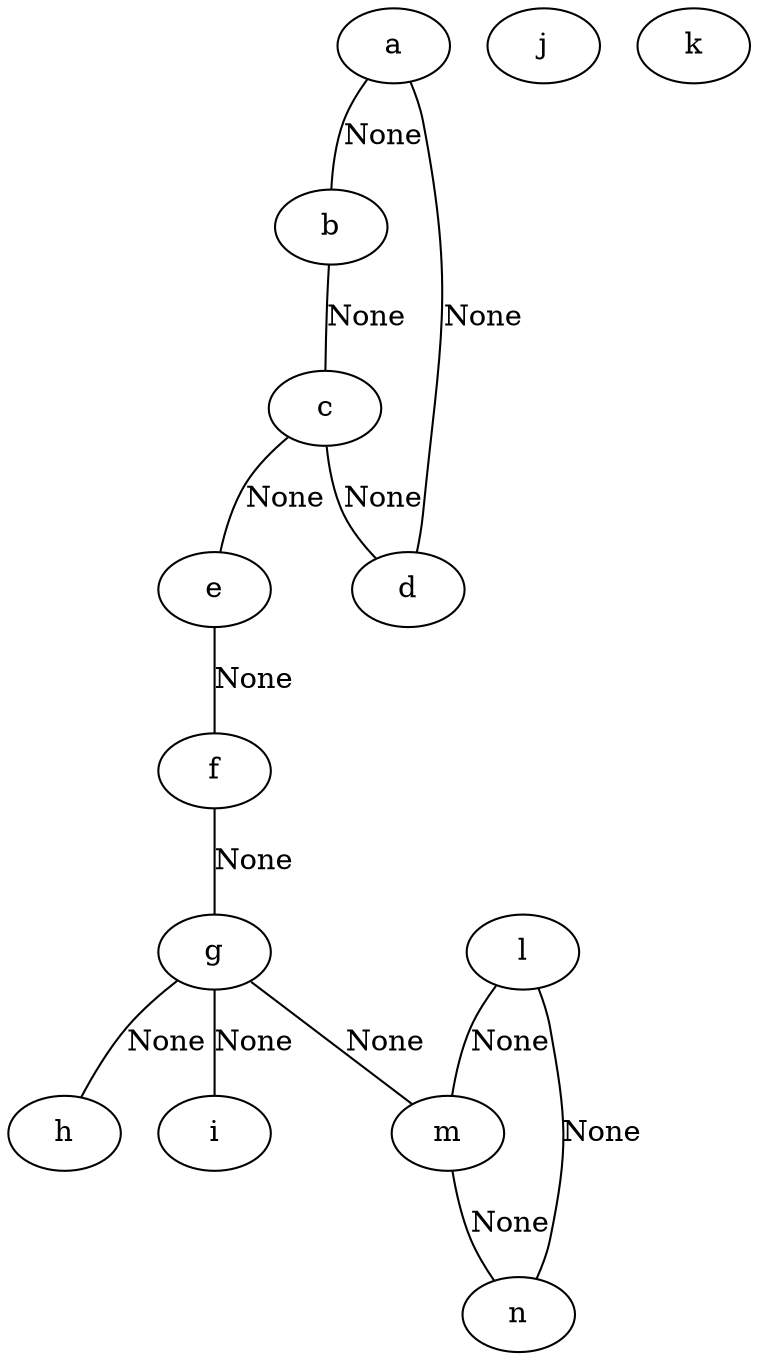 graph graphe { 
	a;
	b;
	c;
	d;
	e;
	f;
	g;
	h;
	i;
	j;
	k;
	l;
	m;
	n;
	a -- b [label=None] ;
	a -- d [label=None] ;
	b -- c [label=None] ;
	c -- d [label=None] ;
	c -- e [label=None] ;
	e -- f [label=None] ;
	f -- g [label=None] ;
	g -- h [label=None] ;
	g -- i [label=None] ;
	g -- m [label=None] ;
	l -- m [label=None] ;
	l -- n [label=None] ;
	m -- n [label=None] ;
}